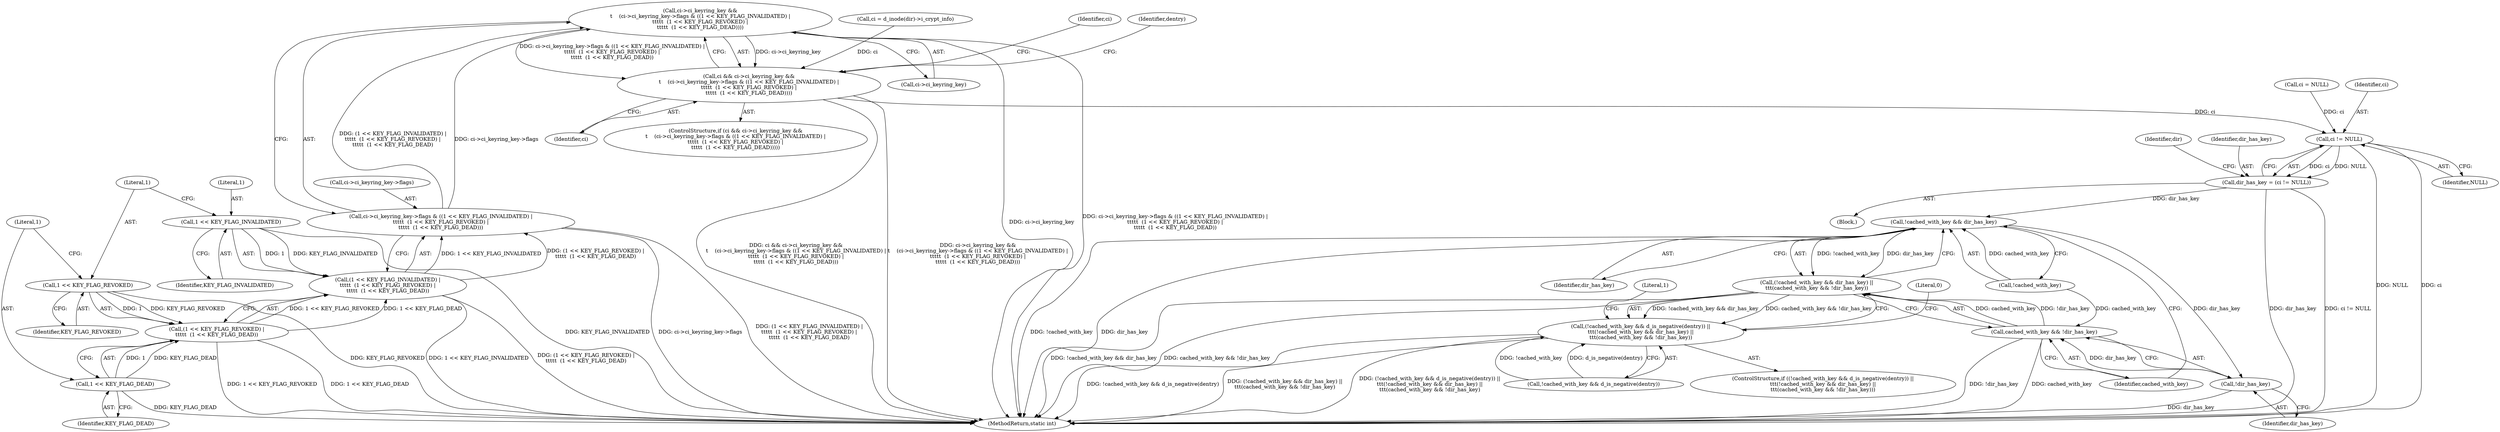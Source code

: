 digraph "0_linux_1b53cf9815bb4744958d41f3795d5d5a1d365e2d@pointer" {
"1000140" [label="(Call,ci->ci_keyring_key &&\n\t    (ci->ci_keyring_key->flags & ((1 << KEY_FLAG_INVALIDATED) |\n\t\t\t\t\t  (1 << KEY_FLAG_REVOKED) |\n\t\t\t\t\t  (1 << KEY_FLAG_DEAD))))"];
"1000144" [label="(Call,ci->ci_keyring_key->flags & ((1 << KEY_FLAG_INVALIDATED) |\n\t\t\t\t\t  (1 << KEY_FLAG_REVOKED) |\n\t\t\t\t\t  (1 << KEY_FLAG_DEAD)))"];
"1000150" [label="(Call,(1 << KEY_FLAG_INVALIDATED) |\n\t\t\t\t\t  (1 << KEY_FLAG_REVOKED) |\n\t\t\t\t\t  (1 << KEY_FLAG_DEAD))"];
"1000151" [label="(Call,1 << KEY_FLAG_INVALIDATED)"];
"1000154" [label="(Call,(1 << KEY_FLAG_REVOKED) |\n\t\t\t\t\t  (1 << KEY_FLAG_DEAD))"];
"1000155" [label="(Call,1 << KEY_FLAG_REVOKED)"];
"1000158" [label="(Call,1 << KEY_FLAG_DEAD)"];
"1000138" [label="(Call,ci && ci->ci_keyring_key &&\n\t    (ci->ci_keyring_key->flags & ((1 << KEY_FLAG_INVALIDATED) |\n\t\t\t\t\t  (1 << KEY_FLAG_REVOKED) |\n\t\t\t\t\t  (1 << KEY_FLAG_DEAD))))"];
"1000183" [label="(Call,ci != NULL)"];
"1000181" [label="(Call,dir_has_key = (ci != NULL))"];
"1000196" [label="(Call,!cached_with_key && dir_has_key)"];
"1000195" [label="(Call,(!cached_with_key && dir_has_key) ||\n\t\t\t(cached_with_key && !dir_has_key))"];
"1000189" [label="(Call,(!cached_with_key && d_is_negative(dentry)) ||\n\t\t\t(!cached_with_key && dir_has_key) ||\n\t\t\t(cached_with_key && !dir_has_key))"];
"1000202" [label="(Call,!dir_has_key)"];
"1000200" [label="(Call,cached_with_key && !dir_has_key)"];
"1000150" [label="(Call,(1 << KEY_FLAG_INVALIDATED) |\n\t\t\t\t\t  (1 << KEY_FLAG_REVOKED) |\n\t\t\t\t\t  (1 << KEY_FLAG_DEAD))"];
"1000137" [label="(ControlStructure,if (ci && ci->ci_keyring_key &&\n\t    (ci->ci_keyring_key->flags & ((1 << KEY_FLAG_INVALIDATED) |\n\t\t\t\t\t  (1 << KEY_FLAG_REVOKED) |\n\t\t\t\t\t  (1 << KEY_FLAG_DEAD)))))"];
"1000141" [label="(Call,ci->ci_keyring_key)"];
"1000151" [label="(Call,1 << KEY_FLAG_INVALIDATED)"];
"1000201" [label="(Identifier,cached_with_key)"];
"1000160" [label="(Identifier,KEY_FLAG_DEAD)"];
"1000153" [label="(Identifier,KEY_FLAG_INVALIDATED)"];
"1000162" [label="(Identifier,ci)"];
"1000167" [label="(Identifier,dentry)"];
"1000202" [label="(Call,!dir_has_key)"];
"1000156" [label="(Literal,1)"];
"1000184" [label="(Identifier,ci)"];
"1000208" [label="(MethodReturn,static int)"];
"1000197" [label="(Call,!cached_with_key)"];
"1000152" [label="(Literal,1)"];
"1000189" [label="(Call,(!cached_with_key && d_is_negative(dentry)) ||\n\t\t\t(!cached_with_key && dir_has_key) ||\n\t\t\t(cached_with_key && !dir_has_key))"];
"1000195" [label="(Call,(!cached_with_key && dir_has_key) ||\n\t\t\t(cached_with_key && !dir_has_key))"];
"1000157" [label="(Identifier,KEY_FLAG_REVOKED)"];
"1000139" [label="(Identifier,ci)"];
"1000105" [label="(Block,)"];
"1000182" [label="(Identifier,dir_has_key)"];
"1000159" [label="(Literal,1)"];
"1000161" [label="(Call,ci = NULL)"];
"1000190" [label="(Call,!cached_with_key && d_is_negative(dentry))"];
"1000131" [label="(Call,ci = d_inode(dir)->i_crypt_info)"];
"1000188" [label="(ControlStructure,if ((!cached_with_key && d_is_negative(dentry)) ||\n\t\t\t(!cached_with_key && dir_has_key) ||\n\t\t\t(cached_with_key && !dir_has_key)))"];
"1000187" [label="(Identifier,dir)"];
"1000200" [label="(Call,cached_with_key && !dir_has_key)"];
"1000155" [label="(Call,1 << KEY_FLAG_REVOKED)"];
"1000183" [label="(Call,ci != NULL)"];
"1000158" [label="(Call,1 << KEY_FLAG_DEAD)"];
"1000138" [label="(Call,ci && ci->ci_keyring_key &&\n\t    (ci->ci_keyring_key->flags & ((1 << KEY_FLAG_INVALIDATED) |\n\t\t\t\t\t  (1 << KEY_FLAG_REVOKED) |\n\t\t\t\t\t  (1 << KEY_FLAG_DEAD))))"];
"1000199" [label="(Identifier,dir_has_key)"];
"1000145" [label="(Call,ci->ci_keyring_key->flags)"];
"1000140" [label="(Call,ci->ci_keyring_key &&\n\t    (ci->ci_keyring_key->flags & ((1 << KEY_FLAG_INVALIDATED) |\n\t\t\t\t\t  (1 << KEY_FLAG_REVOKED) |\n\t\t\t\t\t  (1 << KEY_FLAG_DEAD))))"];
"1000154" [label="(Call,(1 << KEY_FLAG_REVOKED) |\n\t\t\t\t\t  (1 << KEY_FLAG_DEAD))"];
"1000205" [label="(Literal,0)"];
"1000203" [label="(Identifier,dir_has_key)"];
"1000196" [label="(Call,!cached_with_key && dir_has_key)"];
"1000181" [label="(Call,dir_has_key = (ci != NULL))"];
"1000207" [label="(Literal,1)"];
"1000185" [label="(Identifier,NULL)"];
"1000144" [label="(Call,ci->ci_keyring_key->flags & ((1 << KEY_FLAG_INVALIDATED) |\n\t\t\t\t\t  (1 << KEY_FLAG_REVOKED) |\n\t\t\t\t\t  (1 << KEY_FLAG_DEAD)))"];
"1000140" -> "1000138"  [label="AST: "];
"1000140" -> "1000141"  [label="CFG: "];
"1000140" -> "1000144"  [label="CFG: "];
"1000141" -> "1000140"  [label="AST: "];
"1000144" -> "1000140"  [label="AST: "];
"1000138" -> "1000140"  [label="CFG: "];
"1000140" -> "1000208"  [label="DDG: ci->ci_keyring_key"];
"1000140" -> "1000208"  [label="DDG: ci->ci_keyring_key->flags & ((1 << KEY_FLAG_INVALIDATED) |\n\t\t\t\t\t  (1 << KEY_FLAG_REVOKED) |\n\t\t\t\t\t  (1 << KEY_FLAG_DEAD))"];
"1000140" -> "1000138"  [label="DDG: ci->ci_keyring_key"];
"1000140" -> "1000138"  [label="DDG: ci->ci_keyring_key->flags & ((1 << KEY_FLAG_INVALIDATED) |\n\t\t\t\t\t  (1 << KEY_FLAG_REVOKED) |\n\t\t\t\t\t  (1 << KEY_FLAG_DEAD))"];
"1000144" -> "1000140"  [label="DDG: ci->ci_keyring_key->flags"];
"1000144" -> "1000140"  [label="DDG: (1 << KEY_FLAG_INVALIDATED) |\n\t\t\t\t\t  (1 << KEY_FLAG_REVOKED) |\n\t\t\t\t\t  (1 << KEY_FLAG_DEAD)"];
"1000144" -> "1000150"  [label="CFG: "];
"1000145" -> "1000144"  [label="AST: "];
"1000150" -> "1000144"  [label="AST: "];
"1000144" -> "1000208"  [label="DDG: ci->ci_keyring_key->flags"];
"1000144" -> "1000208"  [label="DDG: (1 << KEY_FLAG_INVALIDATED) |\n\t\t\t\t\t  (1 << KEY_FLAG_REVOKED) |\n\t\t\t\t\t  (1 << KEY_FLAG_DEAD)"];
"1000150" -> "1000144"  [label="DDG: 1 << KEY_FLAG_INVALIDATED"];
"1000150" -> "1000144"  [label="DDG: (1 << KEY_FLAG_REVOKED) |\n\t\t\t\t\t  (1 << KEY_FLAG_DEAD)"];
"1000150" -> "1000154"  [label="CFG: "];
"1000151" -> "1000150"  [label="AST: "];
"1000154" -> "1000150"  [label="AST: "];
"1000150" -> "1000208"  [label="DDG: 1 << KEY_FLAG_INVALIDATED"];
"1000150" -> "1000208"  [label="DDG: (1 << KEY_FLAG_REVOKED) |\n\t\t\t\t\t  (1 << KEY_FLAG_DEAD)"];
"1000151" -> "1000150"  [label="DDG: 1"];
"1000151" -> "1000150"  [label="DDG: KEY_FLAG_INVALIDATED"];
"1000154" -> "1000150"  [label="DDG: 1 << KEY_FLAG_REVOKED"];
"1000154" -> "1000150"  [label="DDG: 1 << KEY_FLAG_DEAD"];
"1000151" -> "1000153"  [label="CFG: "];
"1000152" -> "1000151"  [label="AST: "];
"1000153" -> "1000151"  [label="AST: "];
"1000156" -> "1000151"  [label="CFG: "];
"1000151" -> "1000208"  [label="DDG: KEY_FLAG_INVALIDATED"];
"1000154" -> "1000158"  [label="CFG: "];
"1000155" -> "1000154"  [label="AST: "];
"1000158" -> "1000154"  [label="AST: "];
"1000154" -> "1000208"  [label="DDG: 1 << KEY_FLAG_REVOKED"];
"1000154" -> "1000208"  [label="DDG: 1 << KEY_FLAG_DEAD"];
"1000155" -> "1000154"  [label="DDG: 1"];
"1000155" -> "1000154"  [label="DDG: KEY_FLAG_REVOKED"];
"1000158" -> "1000154"  [label="DDG: 1"];
"1000158" -> "1000154"  [label="DDG: KEY_FLAG_DEAD"];
"1000155" -> "1000157"  [label="CFG: "];
"1000156" -> "1000155"  [label="AST: "];
"1000157" -> "1000155"  [label="AST: "];
"1000159" -> "1000155"  [label="CFG: "];
"1000155" -> "1000208"  [label="DDG: KEY_FLAG_REVOKED"];
"1000158" -> "1000160"  [label="CFG: "];
"1000159" -> "1000158"  [label="AST: "];
"1000160" -> "1000158"  [label="AST: "];
"1000158" -> "1000208"  [label="DDG: KEY_FLAG_DEAD"];
"1000138" -> "1000137"  [label="AST: "];
"1000138" -> "1000139"  [label="CFG: "];
"1000139" -> "1000138"  [label="AST: "];
"1000162" -> "1000138"  [label="CFG: "];
"1000167" -> "1000138"  [label="CFG: "];
"1000138" -> "1000208"  [label="DDG: ci->ci_keyring_key &&\n\t    (ci->ci_keyring_key->flags & ((1 << KEY_FLAG_INVALIDATED) |\n\t\t\t\t\t  (1 << KEY_FLAG_REVOKED) |\n\t\t\t\t\t  (1 << KEY_FLAG_DEAD)))"];
"1000138" -> "1000208"  [label="DDG: ci && ci->ci_keyring_key &&\n\t    (ci->ci_keyring_key->flags & ((1 << KEY_FLAG_INVALIDATED) |\n\t\t\t\t\t  (1 << KEY_FLAG_REVOKED) |\n\t\t\t\t\t  (1 << KEY_FLAG_DEAD)))"];
"1000131" -> "1000138"  [label="DDG: ci"];
"1000138" -> "1000183"  [label="DDG: ci"];
"1000183" -> "1000181"  [label="AST: "];
"1000183" -> "1000185"  [label="CFG: "];
"1000184" -> "1000183"  [label="AST: "];
"1000185" -> "1000183"  [label="AST: "];
"1000181" -> "1000183"  [label="CFG: "];
"1000183" -> "1000208"  [label="DDG: NULL"];
"1000183" -> "1000208"  [label="DDG: ci"];
"1000183" -> "1000181"  [label="DDG: ci"];
"1000183" -> "1000181"  [label="DDG: NULL"];
"1000161" -> "1000183"  [label="DDG: ci"];
"1000181" -> "1000105"  [label="AST: "];
"1000182" -> "1000181"  [label="AST: "];
"1000187" -> "1000181"  [label="CFG: "];
"1000181" -> "1000208"  [label="DDG: dir_has_key"];
"1000181" -> "1000208"  [label="DDG: ci != NULL"];
"1000181" -> "1000196"  [label="DDG: dir_has_key"];
"1000196" -> "1000195"  [label="AST: "];
"1000196" -> "1000197"  [label="CFG: "];
"1000196" -> "1000199"  [label="CFG: "];
"1000197" -> "1000196"  [label="AST: "];
"1000199" -> "1000196"  [label="AST: "];
"1000201" -> "1000196"  [label="CFG: "];
"1000195" -> "1000196"  [label="CFG: "];
"1000196" -> "1000208"  [label="DDG: !cached_with_key"];
"1000196" -> "1000208"  [label="DDG: dir_has_key"];
"1000196" -> "1000195"  [label="DDG: !cached_with_key"];
"1000196" -> "1000195"  [label="DDG: dir_has_key"];
"1000197" -> "1000196"  [label="DDG: cached_with_key"];
"1000196" -> "1000202"  [label="DDG: dir_has_key"];
"1000195" -> "1000189"  [label="AST: "];
"1000195" -> "1000200"  [label="CFG: "];
"1000200" -> "1000195"  [label="AST: "];
"1000189" -> "1000195"  [label="CFG: "];
"1000195" -> "1000208"  [label="DDG: !cached_with_key && dir_has_key"];
"1000195" -> "1000208"  [label="DDG: cached_with_key && !dir_has_key"];
"1000195" -> "1000189"  [label="DDG: !cached_with_key && dir_has_key"];
"1000195" -> "1000189"  [label="DDG: cached_with_key && !dir_has_key"];
"1000200" -> "1000195"  [label="DDG: cached_with_key"];
"1000200" -> "1000195"  [label="DDG: !dir_has_key"];
"1000189" -> "1000188"  [label="AST: "];
"1000189" -> "1000190"  [label="CFG: "];
"1000190" -> "1000189"  [label="AST: "];
"1000205" -> "1000189"  [label="CFG: "];
"1000207" -> "1000189"  [label="CFG: "];
"1000189" -> "1000208"  [label="DDG: !cached_with_key && d_is_negative(dentry)"];
"1000189" -> "1000208"  [label="DDG: (!cached_with_key && d_is_negative(dentry)) ||\n\t\t\t(!cached_with_key && dir_has_key) ||\n\t\t\t(cached_with_key && !dir_has_key)"];
"1000189" -> "1000208"  [label="DDG: (!cached_with_key && dir_has_key) ||\n\t\t\t(cached_with_key && !dir_has_key)"];
"1000190" -> "1000189"  [label="DDG: !cached_with_key"];
"1000190" -> "1000189"  [label="DDG: d_is_negative(dentry)"];
"1000202" -> "1000200"  [label="AST: "];
"1000202" -> "1000203"  [label="CFG: "];
"1000203" -> "1000202"  [label="AST: "];
"1000200" -> "1000202"  [label="CFG: "];
"1000202" -> "1000208"  [label="DDG: dir_has_key"];
"1000202" -> "1000200"  [label="DDG: dir_has_key"];
"1000200" -> "1000201"  [label="CFG: "];
"1000201" -> "1000200"  [label="AST: "];
"1000200" -> "1000208"  [label="DDG: cached_with_key"];
"1000200" -> "1000208"  [label="DDG: !dir_has_key"];
"1000197" -> "1000200"  [label="DDG: cached_with_key"];
}
